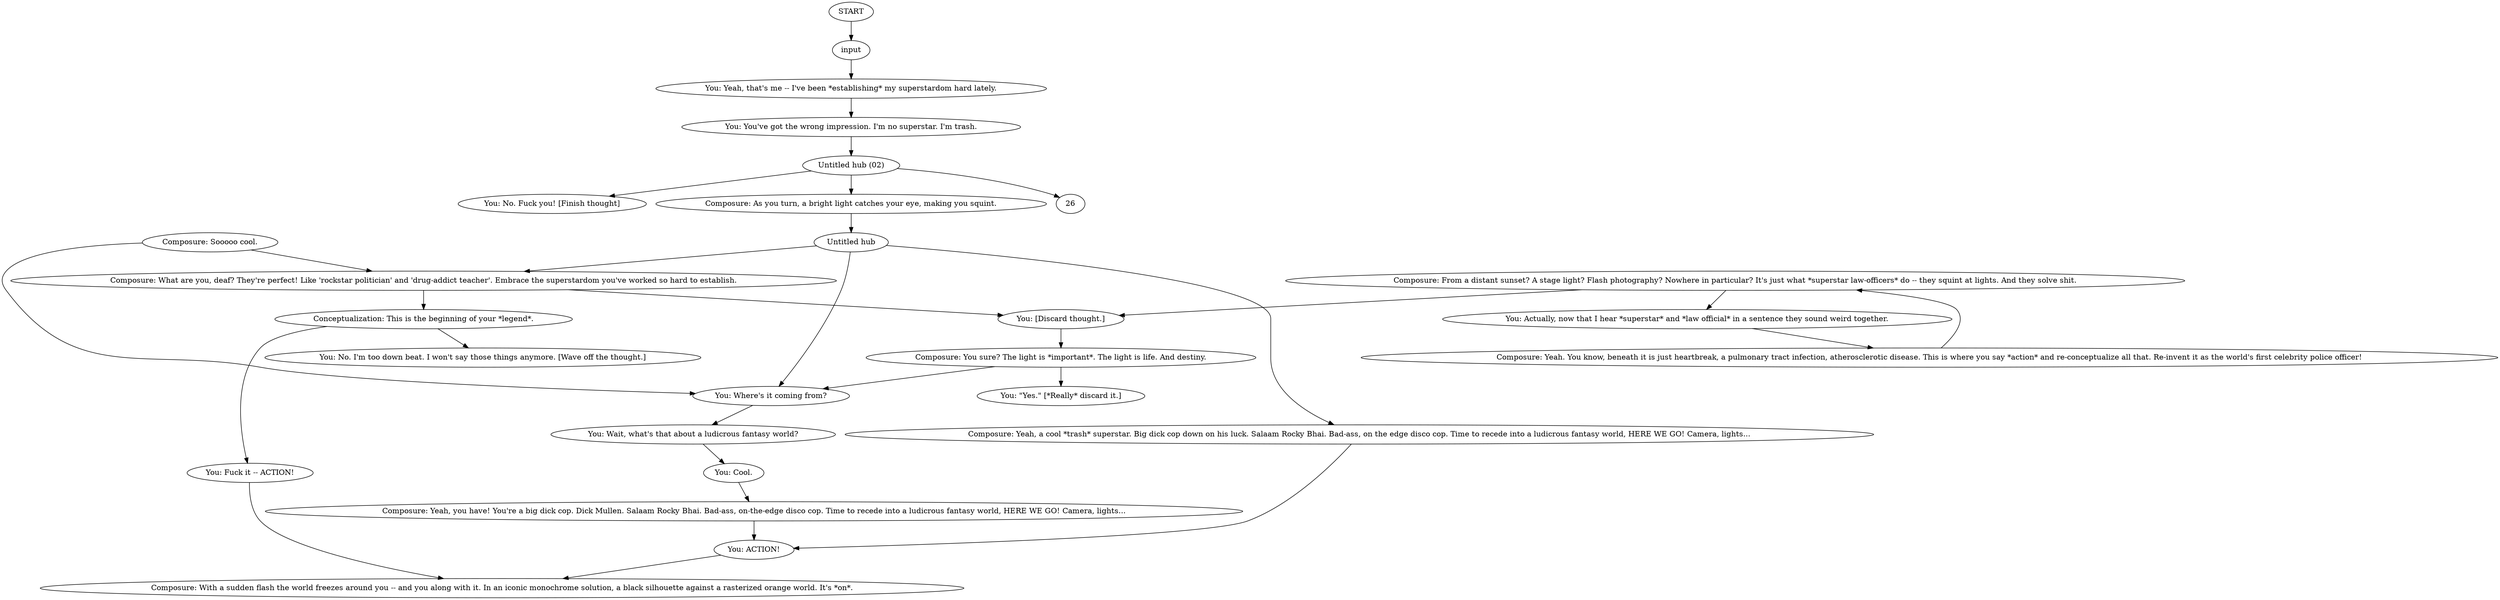 # THOUGHT / SUPERSTAR COP
# Composure confirms that you're a Superstar Cop.
# ==================================================
digraph G {
	  0 [label="START"];
	  1 [label="input"];
	  2 [label="Untitled hub"];
	  3 [label="You: No. I'm too down beat. I won't say those things anymore. [Wave off the thought.]"];
	  4 [label="You: Fuck it -- ACTION!"];
	  5 [label="You: Actually, now that I hear *superstar* and *law official* in a sentence they sound weird together."];
	  6 [label="Composure: You sure? The light is *important*. The light is life. And destiny."];
	  7 [label="Composure: With a sudden flash the world freezes around you -- and you along with it. In an iconic monochrome solution, a black silhouette against a rasterized orange world. It's *on*."];
	  8 [label="You: No. Fuck you! [Finish thought]"];
	  9 [label="You: Where's it coming from?"];
	  10 [label="You: \"Yes.\" [*Really* discard it.]"];
	  11 [label="Composure: Sooooo cool."];
	  12 [label="Composure: Yeah, you have! You're a big dick cop. Dick Mullen. Salaam Rocky Bhai. Bad-ass, on-the-edge disco cop. Time to recede into a ludicrous fantasy world, HERE WE GO! Camera, lights..."];
	  13 [label="You: You've got the wrong impression. I'm no superstar. I'm trash."];
	  14 [label="Conceptualization: This is the beginning of your *legend*."];
	  15 [label="Composure: From a distant sunset? A stage light? Flash photography? Nowhere in particular? It's just what *superstar law-officers* do -- they squint at lights. And they solve shit."];
	  16 [label="You: Wait, what's that about a ludicrous fantasy world?"];
	  17 [label="Composure: As you turn, a bright light catches your eye, making you squint."];
	  18 [label="You: Yeah, that's me -- I've been *establishing* my superstardom hard lately."];
	  19 [label="You: [Discard thought.]"];
	  20 [label="Composure: What are you, deaf? They're perfect! Like 'rockstar politician' and 'drug-addict teacher'. Embrace the superstardom you've worked so hard to establish."];
	  21 [label="Composure: Yeah. You know, beneath it is just heartbreak, a pulmonary tract infection, atherosclerotic disease. This is where you say *action* and re-conceptualize all that. Re-invent it as the world's first celebrity police officer!"];
	  22 [label="You: Cool."];
	  23 [label="Composure: Yeah, a cool *trash* superstar. Big dick cop down on his luck. Salaam Rocky Bhai. Bad-ass, on the edge disco cop. Time to recede into a ludicrous fantasy world, HERE WE GO! Camera, lights..."];
	  24 [label="Untitled hub (02)"];
	  25 [label="You: ACTION!"];
	  0 -> 1
	  1 -> 18
	  2 -> 9
	  2 -> 20
	  2 -> 23
	  4 -> 7
	  5 -> 21
	  6 -> 9
	  6 -> 10
	  9 -> 16
	  11 -> 9
	  11 -> 20
	  12 -> 25
	  13 -> 24
	  14 -> 3
	  14 -> 4
	  15 -> 19
	  15 -> 5
	  16 -> 22
	  17 -> 2
	  18 -> 13
	  19 -> 6
	  20 -> 19
	  20 -> 14
	  21 -> 15
	  22 -> 12
	  23 -> 25
	  24 -> 8
	  24 -> 17
	  24 -> 26
	  25 -> 7
}

